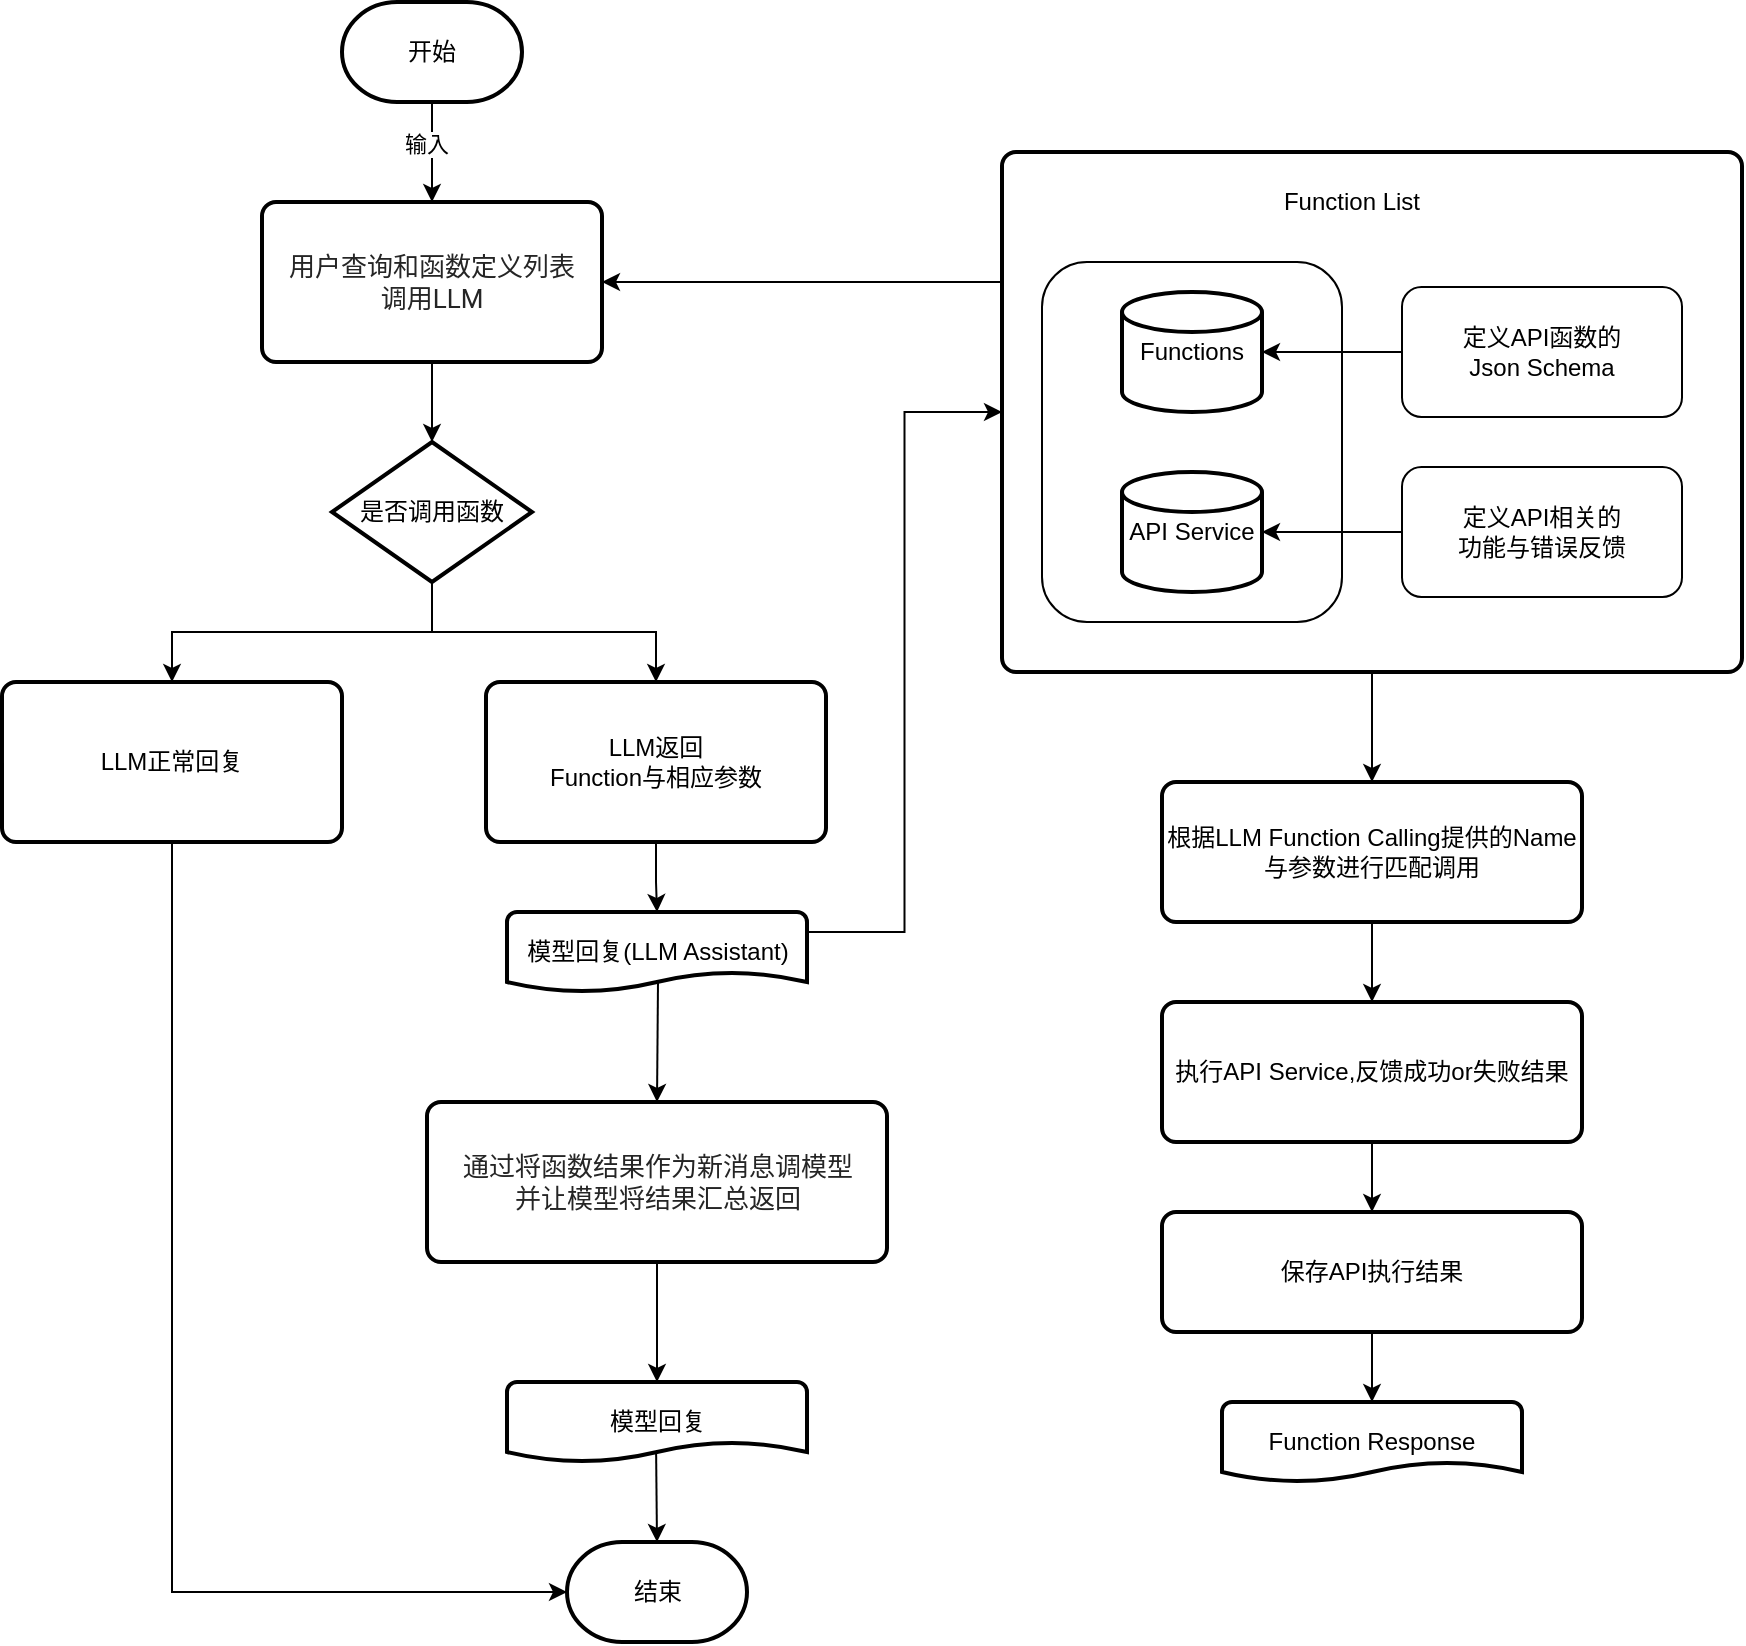 <mxfile version="24.0.4" type="github" pages="2">
  <diagram name="第 1 页" id="X2lNyXTla8AAncjJM4n9">
    <mxGraphModel dx="2013" dy="736" grid="1" gridSize="10" guides="1" tooltips="1" connect="1" arrows="1" fold="1" page="1" pageScale="1" pageWidth="827" pageHeight="1169" math="0" shadow="0">
      <root>
        <mxCell id="0" />
        <mxCell id="1" parent="0" />
        <mxCell id="gKtPU8hEpSosGi3euH6x-48" style="edgeStyle=orthogonalEdgeStyle;rounded=0;orthogonalLoop=1;jettySize=auto;html=1;exitX=0;exitY=0.25;exitDx=0;exitDy=0;" parent="1" source="gKtPU8hEpSosGi3euH6x-12" target="gKtPU8hEpSosGi3euH6x-2" edge="1">
          <mxGeometry relative="1" as="geometry" />
        </mxCell>
        <mxCell id="gKtPU8hEpSosGi3euH6x-49" style="edgeStyle=orthogonalEdgeStyle;rounded=0;orthogonalLoop=1;jettySize=auto;html=1;exitX=0.5;exitY=1;exitDx=0;exitDy=0;" parent="1" source="gKtPU8hEpSosGi3euH6x-12" target="gKtPU8hEpSosGi3euH6x-15" edge="1">
          <mxGeometry relative="1" as="geometry" />
        </mxCell>
        <mxCell id="gKtPU8hEpSosGi3euH6x-12" value="" style="rounded=1;whiteSpace=wrap;html=1;absoluteArcSize=1;arcSize=14;strokeWidth=2;" parent="1" vertex="1">
          <mxGeometry x="500" y="155" width="370" height="260" as="geometry" />
        </mxCell>
        <mxCell id="gKtPU8hEpSosGi3euH6x-37" style="edgeStyle=orthogonalEdgeStyle;rounded=0;orthogonalLoop=1;jettySize=auto;html=1;exitX=0.5;exitY=1;exitDx=0;exitDy=0;exitPerimeter=0;entryX=0.5;entryY=0;entryDx=0;entryDy=0;" parent="1" source="gKtPU8hEpSosGi3euH6x-1" target="gKtPU8hEpSosGi3euH6x-2" edge="1">
          <mxGeometry relative="1" as="geometry" />
        </mxCell>
        <mxCell id="gKtPU8hEpSosGi3euH6x-38" value="输入" style="edgeLabel;html=1;align=center;verticalAlign=middle;resizable=0;points=[];" parent="gKtPU8hEpSosGi3euH6x-37" vertex="1" connectable="0">
          <mxGeometry x="-0.18" y="-3" relative="1" as="geometry">
            <mxPoint as="offset" />
          </mxGeometry>
        </mxCell>
        <mxCell id="gKtPU8hEpSosGi3euH6x-1" value="开始" style="strokeWidth=2;html=1;shape=mxgraph.flowchart.terminator;whiteSpace=wrap;" parent="1" vertex="1">
          <mxGeometry x="170" y="80" width="90" height="50" as="geometry" />
        </mxCell>
        <mxCell id="gKtPU8hEpSosGi3euH6x-2" value="&lt;div&gt;&lt;span style=&quot;color: rgb(37, 37, 37); font-family: Roboto, arial, sans-serif; text-align: start;&quot;&gt;&lt;font style=&quot;font-size: 13px;&quot;&gt;用户查询和函数定义列表&lt;/font&gt;&lt;/span&gt;&lt;/div&gt;&lt;div&gt;&lt;span style=&quot;color: rgb(37, 37, 37); font-family: Roboto, arial, sans-serif; text-align: start;&quot;&gt;&lt;font style=&quot;font-size: 13px;&quot;&gt;调用LLM&lt;/font&gt;&lt;/span&gt;&lt;br&gt;&lt;/div&gt;" style="rounded=1;whiteSpace=wrap;html=1;absoluteArcSize=1;arcSize=14;strokeWidth=2;" parent="1" vertex="1">
          <mxGeometry x="130" y="180" width="170" height="80" as="geometry" />
        </mxCell>
        <mxCell id="gKtPU8hEpSosGi3euH6x-41" style="edgeStyle=orthogonalEdgeStyle;rounded=0;orthogonalLoop=1;jettySize=auto;html=1;exitX=0.5;exitY=1;exitDx=0;exitDy=0;exitPerimeter=0;entryX=0.5;entryY=0;entryDx=0;entryDy=0;" parent="1" source="gKtPU8hEpSosGi3euH6x-3" target="gKtPU8hEpSosGi3euH6x-25" edge="1">
          <mxGeometry relative="1" as="geometry" />
        </mxCell>
        <mxCell id="gKtPU8hEpSosGi3euH6x-42" style="edgeStyle=orthogonalEdgeStyle;rounded=0;orthogonalLoop=1;jettySize=auto;html=1;exitX=0.5;exitY=1;exitDx=0;exitDy=0;exitPerimeter=0;" parent="1" source="gKtPU8hEpSosGi3euH6x-3" target="gKtPU8hEpSosGi3euH6x-24" edge="1">
          <mxGeometry relative="1" as="geometry" />
        </mxCell>
        <mxCell id="gKtPU8hEpSosGi3euH6x-3" value="是否调用函数" style="strokeWidth=2;html=1;shape=mxgraph.flowchart.decision;whiteSpace=wrap;" parent="1" vertex="1">
          <mxGeometry x="165" y="300" width="100" height="70" as="geometry" />
        </mxCell>
        <mxCell id="gKtPU8hEpSosGi3euH6x-5" value="" style="rounded=1;whiteSpace=wrap;html=1;absoluteArcSize=1;arcSize=14;strokeWidth=2;" parent="1" vertex="1">
          <mxGeometry x="530" y="225" width="100" height="100" as="geometry" />
        </mxCell>
        <mxCell id="gKtPU8hEpSosGi3euH6x-47" style="edgeStyle=orthogonalEdgeStyle;rounded=0;orthogonalLoop=1;jettySize=auto;html=1;exitX=1;exitY=0.25;exitDx=0;exitDy=0;exitPerimeter=0;entryX=0;entryY=0.5;entryDx=0;entryDy=0;" parent="1" source="gKtPU8hEpSosGi3euH6x-6" target="gKtPU8hEpSosGi3euH6x-12" edge="1">
          <mxGeometry relative="1" as="geometry" />
        </mxCell>
        <mxCell id="gKtPU8hEpSosGi3euH6x-6" value="模型回复(LLM Assistant)" style="strokeWidth=2;html=1;shape=mxgraph.flowchart.document2;whiteSpace=wrap;size=0.25;" parent="1" vertex="1">
          <mxGeometry x="252.5" y="535" width="150" height="40" as="geometry" />
        </mxCell>
        <mxCell id="gKtPU8hEpSosGi3euH6x-7" value="&lt;span style=&quot;color: rgb(37, 37, 37); font-family: Roboto, arial, sans-serif; text-align: start; font-size: 13px;&quot;&gt;&lt;font style=&quot;font-size: 13px;&quot;&gt;通过将函数结果作为新消息调模型&lt;/font&gt;&lt;/span&gt;&lt;div style=&quot;font-size: 13px;&quot;&gt;&lt;span style=&quot;color: rgb(37, 37, 37); font-family: Roboto, arial, sans-serif; text-align: start;&quot;&gt;&lt;font style=&quot;font-size: 13px;&quot;&gt;并让模型将结果汇总返回&lt;/font&gt;&lt;/span&gt;&lt;/div&gt;" style="rounded=1;whiteSpace=wrap;html=1;absoluteArcSize=1;arcSize=14;strokeWidth=2;fontSize=9;" parent="1" vertex="1">
          <mxGeometry x="212.5" y="630" width="230" height="80" as="geometry" />
        </mxCell>
        <mxCell id="gKtPU8hEpSosGi3euH6x-11" value="结束" style="strokeWidth=2;html=1;shape=mxgraph.flowchart.terminator;whiteSpace=wrap;" parent="1" vertex="1">
          <mxGeometry x="282.5" y="850" width="90" height="50" as="geometry" />
        </mxCell>
        <mxCell id="gKtPU8hEpSosGi3euH6x-13" value="" style="strokeWidth=2;html=1;shape=mxgraph.flowchart.database;whiteSpace=wrap;" parent="1" vertex="1">
          <mxGeometry x="550" y="225" width="60" height="60" as="geometry" />
        </mxCell>
        <mxCell id="gKtPU8hEpSosGi3euH6x-50" style="edgeStyle=orthogonalEdgeStyle;rounded=0;orthogonalLoop=1;jettySize=auto;html=1;exitX=0.5;exitY=1;exitDx=0;exitDy=0;entryX=0.5;entryY=0;entryDx=0;entryDy=0;" parent="1" source="gKtPU8hEpSosGi3euH6x-15" target="gKtPU8hEpSosGi3euH6x-16" edge="1">
          <mxGeometry relative="1" as="geometry" />
        </mxCell>
        <mxCell id="gKtPU8hEpSosGi3euH6x-15" value="根据LLM Function Calling提供的Name与参数进行匹配调用" style="rounded=1;whiteSpace=wrap;html=1;absoluteArcSize=1;arcSize=14;strokeWidth=2;" parent="1" vertex="1">
          <mxGeometry x="580" y="470" width="210" height="70" as="geometry" />
        </mxCell>
        <mxCell id="gKtPU8hEpSosGi3euH6x-51" style="edgeStyle=orthogonalEdgeStyle;rounded=0;orthogonalLoop=1;jettySize=auto;html=1;exitX=0.5;exitY=1;exitDx=0;exitDy=0;" parent="1" source="gKtPU8hEpSosGi3euH6x-16" target="gKtPU8hEpSosGi3euH6x-17" edge="1">
          <mxGeometry relative="1" as="geometry" />
        </mxCell>
        <mxCell id="gKtPU8hEpSosGi3euH6x-16" value="执行API Service,反馈成功or失败结果" style="rounded=1;whiteSpace=wrap;html=1;absoluteArcSize=1;arcSize=14;strokeWidth=2;" parent="1" vertex="1">
          <mxGeometry x="580" y="580" width="210" height="70" as="geometry" />
        </mxCell>
        <mxCell id="gKtPU8hEpSosGi3euH6x-29" value="" style="rounded=1;whiteSpace=wrap;html=1;" parent="1" vertex="1">
          <mxGeometry x="520" y="210" width="150" height="180" as="geometry" />
        </mxCell>
        <mxCell id="gKtPU8hEpSosGi3euH6x-17" value="保存API执行结果" style="rounded=1;whiteSpace=wrap;html=1;absoluteArcSize=1;arcSize=14;strokeWidth=2;" parent="1" vertex="1">
          <mxGeometry x="580" y="685" width="210" height="60" as="geometry" />
        </mxCell>
        <mxCell id="gKtPU8hEpSosGi3euH6x-19" value="Function Response" style="strokeWidth=2;html=1;shape=mxgraph.flowchart.document2;whiteSpace=wrap;size=0.25;" parent="1" vertex="1">
          <mxGeometry x="610" y="780" width="150" height="40" as="geometry" />
        </mxCell>
        <mxCell id="gKtPU8hEpSosGi3euH6x-44" style="edgeStyle=orthogonalEdgeStyle;rounded=0;orthogonalLoop=1;jettySize=auto;html=1;exitX=0.5;exitY=1;exitDx=0;exitDy=0;" parent="1" source="gKtPU8hEpSosGi3euH6x-24" target="gKtPU8hEpSosGi3euH6x-6" edge="1">
          <mxGeometry relative="1" as="geometry" />
        </mxCell>
        <mxCell id="gKtPU8hEpSosGi3euH6x-24" value="LLM返回&lt;div&gt;Function与相应参数&lt;/div&gt;" style="rounded=1;whiteSpace=wrap;html=1;absoluteArcSize=1;arcSize=14;strokeWidth=2;" parent="1" vertex="1">
          <mxGeometry x="242" y="420" width="170" height="80" as="geometry" />
        </mxCell>
        <mxCell id="gKtPU8hEpSosGi3euH6x-25" value="&lt;div&gt;LLM正常回复&lt;/div&gt;" style="rounded=1;whiteSpace=wrap;html=1;absoluteArcSize=1;arcSize=14;strokeWidth=2;" parent="1" vertex="1">
          <mxGeometry y="420" width="170" height="80" as="geometry" />
        </mxCell>
        <mxCell id="gKtPU8hEpSosGi3euH6x-26" value="Function List" style="text;html=1;align=center;verticalAlign=middle;whiteSpace=wrap;rounded=0;" parent="1" vertex="1">
          <mxGeometry x="620" y="165" width="110" height="30" as="geometry" />
        </mxCell>
        <mxCell id="gKtPU8hEpSosGi3euH6x-30" value="Functions" style="strokeWidth=2;html=1;shape=mxgraph.flowchart.database;whiteSpace=wrap;" parent="1" vertex="1">
          <mxGeometry x="560" y="225" width="70" height="60" as="geometry" />
        </mxCell>
        <mxCell id="gKtPU8hEpSosGi3euH6x-31" value="API Service" style="strokeWidth=2;html=1;shape=mxgraph.flowchart.database;whiteSpace=wrap;" parent="1" vertex="1">
          <mxGeometry x="560" y="315" width="70" height="60" as="geometry" />
        </mxCell>
        <mxCell id="gKtPU8hEpSosGi3euH6x-32" value="定义API函数的&lt;div&gt;Json Schema&lt;/div&gt;" style="rounded=1;whiteSpace=wrap;html=1;" parent="1" vertex="1">
          <mxGeometry x="700" y="222.5" width="140" height="65" as="geometry" />
        </mxCell>
        <mxCell id="gKtPU8hEpSosGi3euH6x-33" value="定义API相关的&lt;div&gt;功能与错误反馈&lt;/div&gt;" style="rounded=1;whiteSpace=wrap;html=1;" parent="1" vertex="1">
          <mxGeometry x="700" y="312.5" width="140" height="65" as="geometry" />
        </mxCell>
        <mxCell id="gKtPU8hEpSosGi3euH6x-36" value="模型回复" style="strokeWidth=2;html=1;shape=mxgraph.flowchart.document2;whiteSpace=wrap;size=0.25;" parent="1" vertex="1">
          <mxGeometry x="252.5" y="770" width="150" height="40" as="geometry" />
        </mxCell>
        <mxCell id="gKtPU8hEpSosGi3euH6x-40" style="edgeStyle=orthogonalEdgeStyle;rounded=0;orthogonalLoop=1;jettySize=auto;html=1;exitX=0.5;exitY=1;exitDx=0;exitDy=0;entryX=0.5;entryY=0;entryDx=0;entryDy=0;entryPerimeter=0;" parent="1" source="gKtPU8hEpSosGi3euH6x-2" target="gKtPU8hEpSosGi3euH6x-3" edge="1">
          <mxGeometry relative="1" as="geometry" />
        </mxCell>
        <mxCell id="gKtPU8hEpSosGi3euH6x-45" style="edgeStyle=orthogonalEdgeStyle;rounded=0;orthogonalLoop=1;jettySize=auto;html=1;exitX=0;exitY=0.5;exitDx=0;exitDy=0;entryX=1;entryY=0.5;entryDx=0;entryDy=0;entryPerimeter=0;" parent="1" source="gKtPU8hEpSosGi3euH6x-33" target="gKtPU8hEpSosGi3euH6x-31" edge="1">
          <mxGeometry relative="1" as="geometry" />
        </mxCell>
        <mxCell id="gKtPU8hEpSosGi3euH6x-46" value="" style="endArrow=classic;html=1;rounded=0;exitX=0;exitY=0.5;exitDx=0;exitDy=0;entryX=1;entryY=0.5;entryDx=0;entryDy=0;entryPerimeter=0;" parent="1" source="gKtPU8hEpSosGi3euH6x-32" target="gKtPU8hEpSosGi3euH6x-30" edge="1">
          <mxGeometry width="50" height="50" relative="1" as="geometry">
            <mxPoint x="620" y="310" as="sourcePoint" />
            <mxPoint x="670" y="260" as="targetPoint" />
          </mxGeometry>
        </mxCell>
        <mxCell id="gKtPU8hEpSosGi3euH6x-52" style="edgeStyle=orthogonalEdgeStyle;rounded=0;orthogonalLoop=1;jettySize=auto;html=1;exitX=0.5;exitY=1;exitDx=0;exitDy=0;entryX=0.5;entryY=0;entryDx=0;entryDy=0;entryPerimeter=0;" parent="1" source="gKtPU8hEpSosGi3euH6x-17" target="gKtPU8hEpSosGi3euH6x-19" edge="1">
          <mxGeometry relative="1" as="geometry" />
        </mxCell>
        <mxCell id="gKtPU8hEpSosGi3euH6x-54" value="" style="endArrow=classic;html=1;rounded=0;entryX=0.5;entryY=0;entryDx=0;entryDy=0;" parent="1" target="gKtPU8hEpSosGi3euH6x-7" edge="1">
          <mxGeometry width="50" height="50" relative="1" as="geometry">
            <mxPoint x="328" y="570" as="sourcePoint" />
            <mxPoint x="420" y="590" as="targetPoint" />
          </mxGeometry>
        </mxCell>
        <mxCell id="gKtPU8hEpSosGi3euH6x-55" style="edgeStyle=orthogonalEdgeStyle;rounded=0;orthogonalLoop=1;jettySize=auto;html=1;exitX=0.5;exitY=1;exitDx=0;exitDy=0;entryX=0.5;entryY=0;entryDx=0;entryDy=0;entryPerimeter=0;" parent="1" source="gKtPU8hEpSosGi3euH6x-7" target="gKtPU8hEpSosGi3euH6x-36" edge="1">
          <mxGeometry relative="1" as="geometry" />
        </mxCell>
        <mxCell id="gKtPU8hEpSosGi3euH6x-56" value="" style="endArrow=classic;html=1;rounded=0;entryX=0.5;entryY=0;entryDx=0;entryDy=0;entryPerimeter=0;exitX=0.497;exitY=0.863;exitDx=0;exitDy=0;exitPerimeter=0;" parent="1" source="gKtPU8hEpSosGi3euH6x-36" target="gKtPU8hEpSosGi3euH6x-11" edge="1">
          <mxGeometry width="50" height="50" relative="1" as="geometry">
            <mxPoint x="50" y="830" as="sourcePoint" />
            <mxPoint x="100" y="780" as="targetPoint" />
          </mxGeometry>
        </mxCell>
        <mxCell id="gKtPU8hEpSosGi3euH6x-57" style="edgeStyle=orthogonalEdgeStyle;rounded=0;orthogonalLoop=1;jettySize=auto;html=1;exitX=0.5;exitY=1;exitDx=0;exitDy=0;entryX=0;entryY=0.5;entryDx=0;entryDy=0;entryPerimeter=0;" parent="1" source="gKtPU8hEpSosGi3euH6x-25" target="gKtPU8hEpSosGi3euH6x-11" edge="1">
          <mxGeometry relative="1" as="geometry" />
        </mxCell>
      </root>
    </mxGraphModel>
  </diagram>
  <diagram id="9cTj3lneAq-tGPdpkql2" name="第 2 页">
    <mxGraphModel dx="2754" dy="906" grid="1" gridSize="10" guides="1" tooltips="1" connect="1" arrows="1" fold="1" page="1" pageScale="1" pageWidth="827" pageHeight="1169" math="0" shadow="0">
      <root>
        <mxCell id="0" />
        <mxCell id="1" parent="0" />
        <mxCell id="KEKeuldosEZSE4gQ_pSY-1" style="edgeStyle=orthogonalEdgeStyle;rounded=0;orthogonalLoop=1;jettySize=auto;html=1;exitX=0;exitY=0.25;exitDx=0;exitDy=0;" edge="1" parent="1" source="KEKeuldosEZSE4gQ_pSY-3" target="KEKeuldosEZSE4gQ_pSY-7">
          <mxGeometry relative="1" as="geometry" />
        </mxCell>
        <mxCell id="KEKeuldosEZSE4gQ_pSY-3" value="" style="rounded=1;whiteSpace=wrap;html=1;absoluteArcSize=1;arcSize=14;strokeWidth=2;fillColor=#fff2cc;strokeColor=#d6b656;" vertex="1" parent="1">
          <mxGeometry x="500" y="150" width="370" height="279" as="geometry" />
        </mxCell>
        <mxCell id="KEKeuldosEZSE4gQ_pSY-4" style="edgeStyle=orthogonalEdgeStyle;rounded=0;orthogonalLoop=1;jettySize=auto;html=1;exitX=0.5;exitY=1;exitDx=0;exitDy=0;exitPerimeter=0;entryX=0.5;entryY=0;entryDx=0;entryDy=0;" edge="1" parent="1" source="KEKeuldosEZSE4gQ_pSY-6" target="KEKeuldosEZSE4gQ_pSY-7">
          <mxGeometry relative="1" as="geometry" />
        </mxCell>
        <mxCell id="KEKeuldosEZSE4gQ_pSY-5" value="输入" style="edgeLabel;html=1;align=center;verticalAlign=middle;resizable=0;points=[];" vertex="1" connectable="0" parent="KEKeuldosEZSE4gQ_pSY-4">
          <mxGeometry x="-0.18" y="-3" relative="1" as="geometry">
            <mxPoint as="offset" />
          </mxGeometry>
        </mxCell>
        <mxCell id="KEKeuldosEZSE4gQ_pSY-6" value="开始" style="strokeWidth=2;html=1;shape=mxgraph.flowchart.terminator;whiteSpace=wrap;fillColor=#ffe6cc;strokeColor=#d79b00;" vertex="1" parent="1">
          <mxGeometry x="170" y="80" width="90" height="50" as="geometry" />
        </mxCell>
        <mxCell id="KEKeuldosEZSE4gQ_pSY-7" value="&lt;div&gt;&lt;span style=&quot;color: rgb(37, 37, 37); font-family: Roboto, arial, sans-serif; text-align: start;&quot;&gt;&lt;font style=&quot;font-size: 13px;&quot;&gt;用户问题和Tools&lt;/font&gt;&lt;/span&gt;&lt;span style=&quot;font-size: 13px; color: rgb(37, 37, 37); font-family: Roboto, arial, sans-serif; text-align: start; background-color: initial;&quot;&gt;调用LLM&lt;/span&gt;&lt;/div&gt;" style="rounded=1;whiteSpace=wrap;html=1;absoluteArcSize=1;arcSize=14;strokeWidth=2;fillColor=#dae8fc;strokeColor=#6c8ebf;" vertex="1" parent="1">
          <mxGeometry x="130" y="180" width="170" height="80" as="geometry" />
        </mxCell>
        <mxCell id="KEKeuldosEZSE4gQ_pSY-8" style="edgeStyle=orthogonalEdgeStyle;rounded=0;orthogonalLoop=1;jettySize=auto;html=1;exitX=0.5;exitY=1;exitDx=0;exitDy=0;exitPerimeter=0;entryX=0.5;entryY=0;entryDx=0;entryDy=0;" edge="1" parent="1" source="KEKeuldosEZSE4gQ_pSY-10" target="KEKeuldosEZSE4gQ_pSY-26">
          <mxGeometry relative="1" as="geometry" />
        </mxCell>
        <mxCell id="KEKeuldosEZSE4gQ_pSY-42" value="无" style="edgeLabel;html=1;align=center;verticalAlign=middle;resizable=0;points=[];" vertex="1" connectable="0" parent="KEKeuldosEZSE4gQ_pSY-8">
          <mxGeometry relative="1" as="geometry">
            <mxPoint as="offset" />
          </mxGeometry>
        </mxCell>
        <mxCell id="KEKeuldosEZSE4gQ_pSY-9" style="edgeStyle=orthogonalEdgeStyle;rounded=0;orthogonalLoop=1;jettySize=auto;html=1;exitX=0.5;exitY=1;exitDx=0;exitDy=0;exitPerimeter=0;" edge="1" parent="1" source="KEKeuldosEZSE4gQ_pSY-10" target="KEKeuldosEZSE4gQ_pSY-25">
          <mxGeometry relative="1" as="geometry" />
        </mxCell>
        <mxCell id="KEKeuldosEZSE4gQ_pSY-43" value="有" style="edgeLabel;html=1;align=center;verticalAlign=middle;resizable=0;points=[];" vertex="1" connectable="0" parent="KEKeuldosEZSE4gQ_pSY-9">
          <mxGeometry relative="1" as="geometry">
            <mxPoint as="offset" />
          </mxGeometry>
        </mxCell>
        <mxCell id="KEKeuldosEZSE4gQ_pSY-10" value="是否触发&lt;div&gt;Tool调用&lt;/div&gt;" style="strokeWidth=2;html=1;shape=mxgraph.flowchart.decision;whiteSpace=wrap;fillColor=#d5e8d4;strokeColor=#82b366;" vertex="1" parent="1">
          <mxGeometry x="165" y="300" width="100" height="70" as="geometry" />
        </mxCell>
        <mxCell id="KEKeuldosEZSE4gQ_pSY-11" value="" style="rounded=1;whiteSpace=wrap;html=1;absoluteArcSize=1;arcSize=14;strokeWidth=2;" vertex="1" parent="1">
          <mxGeometry x="530" y="225" width="100" height="100" as="geometry" />
        </mxCell>
        <mxCell id="KEKeuldosEZSE4gQ_pSY-12" style="edgeStyle=orthogonalEdgeStyle;rounded=0;orthogonalLoop=1;jettySize=auto;html=1;exitX=1;exitY=0.25;exitDx=0;exitDy=0;exitPerimeter=0;entryX=0;entryY=0.5;entryDx=0;entryDy=0;" edge="1" parent="1" source="KEKeuldosEZSE4gQ_pSY-13" target="KEKeuldosEZSE4gQ_pSY-3">
          <mxGeometry relative="1" as="geometry">
            <Array as="points">
              <mxPoint x="403" y="550" />
              <mxPoint x="451" y="550" />
              <mxPoint x="451" y="290" />
            </Array>
          </mxGeometry>
        </mxCell>
        <mxCell id="KEKeuldosEZSE4gQ_pSY-66" value="Tool触发&lt;div&gt;模型处理函数&lt;/div&gt;" style="edgeLabel;html=1;align=center;verticalAlign=middle;resizable=0;points=[];" vertex="1" connectable="0" parent="KEKeuldosEZSE4gQ_pSY-12">
          <mxGeometry x="0.087" y="-1" relative="1" as="geometry">
            <mxPoint as="offset" />
          </mxGeometry>
        </mxCell>
        <mxCell id="KEKeuldosEZSE4gQ_pSY-13" value="模型回复(LLM Assistant)" style="strokeWidth=2;html=1;shape=mxgraph.flowchart.document2;whiteSpace=wrap;size=0.25;fillColor=#b0e3e6;strokeColor=#0e8088;" vertex="1" parent="1">
          <mxGeometry x="252.5" y="535" width="150" height="40" as="geometry" />
        </mxCell>
        <mxCell id="KEKeuldosEZSE4gQ_pSY-14" value="&lt;span style=&quot;color: rgb(37, 37, 37); font-family: Roboto, arial, sans-serif; text-align: start; font-size: 13px;&quot;&gt;&lt;font style=&quot;font-size: 13px;&quot;&gt;通过将Tool处理结果反馈给LLM&lt;/font&gt;&lt;/span&gt;&lt;div style=&quot;font-size: 13px;&quot;&gt;&lt;span style=&quot;color: rgb(37, 37, 37); font-family: Roboto, arial, sans-serif; text-align: start;&quot;&gt;&lt;font style=&quot;font-size: 13px;&quot;&gt;并让模型将结果汇总返回&lt;br&gt;(可由LLM提供处理方案)&lt;/font&gt;&lt;/span&gt;&lt;/div&gt;" style="rounded=1;whiteSpace=wrap;html=1;absoluteArcSize=1;arcSize=14;strokeWidth=2;fontSize=9;fillColor=#dae8fc;strokeColor=#6c8ebf;" vertex="1" parent="1">
          <mxGeometry x="212" y="649" width="230" height="80" as="geometry" />
        </mxCell>
        <mxCell id="KEKeuldosEZSE4gQ_pSY-16" value="" style="strokeWidth=2;html=1;shape=mxgraph.flowchart.database;whiteSpace=wrap;" vertex="1" parent="1">
          <mxGeometry x="550" y="225" width="60" height="60" as="geometry" />
        </mxCell>
        <mxCell id="KEKeuldosEZSE4gQ_pSY-17" style="edgeStyle=orthogonalEdgeStyle;rounded=0;orthogonalLoop=1;jettySize=auto;html=1;exitX=0.5;exitY=1;exitDx=0;exitDy=0;entryX=0.5;entryY=0;entryDx=0;entryDy=0;" edge="1" parent="1" target="KEKeuldosEZSE4gQ_pSY-20">
          <mxGeometry relative="1" as="geometry">
            <mxPoint x="685" y="429" as="sourcePoint" />
          </mxGeometry>
        </mxCell>
        <mxCell id="KEKeuldosEZSE4gQ_pSY-19" style="edgeStyle=orthogonalEdgeStyle;rounded=0;orthogonalLoop=1;jettySize=auto;html=1;exitX=0.5;exitY=1;exitDx=0;exitDy=0;" edge="1" parent="1" source="KEKeuldosEZSE4gQ_pSY-20" target="KEKeuldosEZSE4gQ_pSY-22">
          <mxGeometry relative="1" as="geometry" />
        </mxCell>
        <mxCell id="KEKeuldosEZSE4gQ_pSY-20" value="执行模型相关Tool&lt;div&gt;成功与失败结果处理&lt;/div&gt;" style="rounded=1;whiteSpace=wrap;html=1;absoluteArcSize=1;arcSize=14;strokeWidth=2;fillColor=#dae8fc;strokeColor=#6c8ebf;" vertex="1" parent="1">
          <mxGeometry x="580" y="469" width="210" height="70" as="geometry" />
        </mxCell>
        <mxCell id="KEKeuldosEZSE4gQ_pSY-61" style="edgeStyle=orthogonalEdgeStyle;rounded=0;orthogonalLoop=1;jettySize=auto;html=1;exitX=1;exitY=0.5;exitDx=0;exitDy=0;entryX=0;entryY=0.5;entryDx=0;entryDy=0;endArrow=none;endFill=0;startArrow=classic;startFill=1;" edge="1" parent="1" source="KEKeuldosEZSE4gQ_pSY-21" target="KEKeuldosEZSE4gQ_pSY-30">
          <mxGeometry relative="1" as="geometry" />
        </mxCell>
        <mxCell id="KEKeuldosEZSE4gQ_pSY-62" style="edgeStyle=orthogonalEdgeStyle;rounded=0;orthogonalLoop=1;jettySize=auto;html=1;exitX=1;exitY=0.5;exitDx=0;exitDy=0;entryX=0;entryY=0.5;entryDx=0;entryDy=0;endArrow=none;endFill=0;" edge="1" parent="1" source="KEKeuldosEZSE4gQ_pSY-21" target="KEKeuldosEZSE4gQ_pSY-52">
          <mxGeometry relative="1" as="geometry" />
        </mxCell>
        <mxCell id="KEKeuldosEZSE4gQ_pSY-21" value="" style="rounded=1;whiteSpace=wrap;html=1;fillColor=#dae8fc;strokeColor=#6c8ebf;" vertex="1" parent="1">
          <mxGeometry x="520" y="196" width="150" height="220" as="geometry" />
        </mxCell>
        <mxCell id="KEKeuldosEZSE4gQ_pSY-22" value="保存Tool执行结果" style="rounded=1;whiteSpace=wrap;html=1;absoluteArcSize=1;arcSize=14;strokeWidth=2;fillColor=#dae8fc;strokeColor=#6c8ebf;" vertex="1" parent="1">
          <mxGeometry x="580" y="574" width="210" height="60" as="geometry" />
        </mxCell>
        <mxCell id="KEKeuldosEZSE4gQ_pSY-69" style="edgeStyle=orthogonalEdgeStyle;rounded=0;orthogonalLoop=1;jettySize=auto;html=1;exitX=0;exitY=0.5;exitDx=0;exitDy=0;exitPerimeter=0;entryX=1;entryY=0.5;entryDx=0;entryDy=0;" edge="1" parent="1" source="KEKeuldosEZSE4gQ_pSY-23" target="KEKeuldosEZSE4gQ_pSY-14">
          <mxGeometry relative="1" as="geometry" />
        </mxCell>
        <mxCell id="KEKeuldosEZSE4gQ_pSY-23" value="Tool Feedback" style="strokeWidth=2;html=1;shape=mxgraph.flowchart.document2;whiteSpace=wrap;size=0.25;fillColor=#b0e3e6;strokeColor=#0e8088;" vertex="1" parent="1">
          <mxGeometry x="610" y="669" width="150" height="40" as="geometry" />
        </mxCell>
        <mxCell id="KEKeuldosEZSE4gQ_pSY-24" style="edgeStyle=orthogonalEdgeStyle;rounded=0;orthogonalLoop=1;jettySize=auto;html=1;exitX=0.5;exitY=1;exitDx=0;exitDy=0;" edge="1" parent="1" source="KEKeuldosEZSE4gQ_pSY-25" target="KEKeuldosEZSE4gQ_pSY-13">
          <mxGeometry relative="1" as="geometry" />
        </mxCell>
        <mxCell id="KEKeuldosEZSE4gQ_pSY-25" value="LLM解析返回&lt;div&gt;Tool相关参数&lt;br&gt;&lt;span style=&quot;background-color: initial;&quot;&gt;如 GenerateEntity_JSON&lt;/span&gt;&lt;br&gt;&lt;/div&gt;" style="rounded=1;whiteSpace=wrap;html=1;absoluteArcSize=1;arcSize=14;strokeWidth=2;fillColor=#dae8fc;strokeColor=#6c8ebf;" vertex="1" parent="1">
          <mxGeometry x="242" y="420" width="170" height="80" as="geometry" />
        </mxCell>
        <mxCell id="KEKeuldosEZSE4gQ_pSY-26" value="&lt;div&gt;LLM正常回复&lt;/div&gt;" style="rounded=1;whiteSpace=wrap;html=1;absoluteArcSize=1;arcSize=14;strokeWidth=2;fillColor=#dae8fc;strokeColor=#6c8ebf;" vertex="1" parent="1">
          <mxGeometry y="420" width="170" height="80" as="geometry" />
        </mxCell>
        <mxCell id="KEKeuldosEZSE4gQ_pSY-27" value="模型实体Tools(定义LLM Tool与相关处理函数绑定)" style="text;html=1;align=center;verticalAlign=middle;whiteSpace=wrap;rounded=0;" vertex="1" parent="1">
          <mxGeometry x="630" y="160" width="110" height="30" as="geometry" />
        </mxCell>
        <mxCell id="KEKeuldosEZSE4gQ_pSY-30" value="功能处理" style="rounded=1;whiteSpace=wrap;html=1;fillColor=#b0e3e6;strokeColor=#0e8088;" vertex="1" parent="1">
          <mxGeometry x="710" y="222.5" width="140" height="65" as="geometry" />
        </mxCell>
        <mxCell id="KEKeuldosEZSE4gQ_pSY-32" value="结果展示" style="strokeWidth=2;html=1;shape=mxgraph.flowchart.document2;whiteSpace=wrap;size=0.25;fillColor=#b0e3e6;strokeColor=#0e8088;" vertex="1" parent="1">
          <mxGeometry x="252.5" y="780" width="150" height="40" as="geometry" />
        </mxCell>
        <mxCell id="KEKeuldosEZSE4gQ_pSY-33" style="edgeStyle=orthogonalEdgeStyle;rounded=0;orthogonalLoop=1;jettySize=auto;html=1;exitX=0.5;exitY=1;exitDx=0;exitDy=0;entryX=0.5;entryY=0;entryDx=0;entryDy=0;entryPerimeter=0;" edge="1" parent="1" source="KEKeuldosEZSE4gQ_pSY-7" target="KEKeuldosEZSE4gQ_pSY-10">
          <mxGeometry relative="1" as="geometry" />
        </mxCell>
        <mxCell id="KEKeuldosEZSE4gQ_pSY-36" style="edgeStyle=orthogonalEdgeStyle;rounded=0;orthogonalLoop=1;jettySize=auto;html=1;exitX=0.5;exitY=1;exitDx=0;exitDy=0;entryX=0.5;entryY=0;entryDx=0;entryDy=0;entryPerimeter=0;" edge="1" parent="1" source="KEKeuldosEZSE4gQ_pSY-22" target="KEKeuldosEZSE4gQ_pSY-23">
          <mxGeometry relative="1" as="geometry" />
        </mxCell>
        <mxCell id="KEKeuldosEZSE4gQ_pSY-38" style="edgeStyle=orthogonalEdgeStyle;rounded=0;orthogonalLoop=1;jettySize=auto;html=1;exitX=0.5;exitY=1;exitDx=0;exitDy=0;entryX=0.5;entryY=0;entryDx=0;entryDy=0;entryPerimeter=0;" edge="1" parent="1" source="KEKeuldosEZSE4gQ_pSY-14" target="KEKeuldosEZSE4gQ_pSY-32">
          <mxGeometry relative="1" as="geometry" />
        </mxCell>
        <mxCell id="KEKeuldosEZSE4gQ_pSY-39" value="" style="endArrow=classic;html=1;rounded=0;entryX=0.5;entryY=0;entryDx=0;entryDy=0;entryPerimeter=0;exitX=0.497;exitY=0.863;exitDx=0;exitDy=0;exitPerimeter=0;" edge="1" parent="1" source="KEKeuldosEZSE4gQ_pSY-32">
          <mxGeometry width="50" height="50" relative="1" as="geometry">
            <mxPoint x="50" y="830" as="sourcePoint" />
            <mxPoint x="327.5" y="870" as="targetPoint" />
          </mxGeometry>
        </mxCell>
        <mxCell id="KEKeuldosEZSE4gQ_pSY-45" value="&lt;div&gt;&lt;br&gt;&lt;/div&gt;&lt;div&gt;GenerateEntity&lt;/div&gt;" style="strokeWidth=2;html=1;shape=mxgraph.flowchart.database;whiteSpace=wrap;fillColor=#f8cecc;strokeColor=#b85450;labelPosition=center;verticalLabelPosition=middle;align=center;verticalAlign=middle;" vertex="1" parent="1">
          <mxGeometry x="550" y="213" width="90" height="50" as="geometry" />
        </mxCell>
        <mxCell id="KEKeuldosEZSE4gQ_pSY-46" value="&lt;div&gt;&lt;br&gt;&lt;/div&gt;&lt;div&gt;ChangeEntity&lt;/div&gt;" style="strokeWidth=2;html=1;shape=mxgraph.flowchart.database;whiteSpace=wrap;fillColor=#f8cecc;strokeColor=#b85450;" vertex="1" parent="1">
          <mxGeometry x="550" y="268" width="90" height="50" as="geometry" />
        </mxCell>
        <mxCell id="KEKeuldosEZSE4gQ_pSY-47" value="&lt;div&gt;&lt;br&gt;&lt;/div&gt;&lt;div&gt;DeleteEntity&lt;/div&gt;" style="strokeWidth=2;html=1;shape=mxgraph.flowchart.database;whiteSpace=wrap;fillColor=#f8cecc;strokeColor=#b85450;" vertex="1" parent="1">
          <mxGeometry x="550" y="323" width="90" height="50" as="geometry" />
        </mxCell>
        <mxCell id="KEKeuldosEZSE4gQ_pSY-52" value="业务逻辑错误处理&lt;br&gt;与错误反馈" style="rounded=1;whiteSpace=wrap;html=1;fillColor=#b0e3e6;strokeColor=#0e8088;" vertex="1" parent="1">
          <mxGeometry x="710" y="315" width="140" height="65" as="geometry" />
        </mxCell>
        <mxCell id="KEKeuldosEZSE4gQ_pSY-58" value="&lt;b&gt;&lt;font style=&quot;font-size: 16px;&quot;&gt;.....&lt;/font&gt;&lt;/b&gt;" style="text;html=1;align=center;verticalAlign=middle;whiteSpace=wrap;rounded=0;" vertex="1" parent="1">
          <mxGeometry x="569" y="375" width="60" height="30" as="geometry" />
        </mxCell>
        <mxCell id="KEKeuldosEZSE4gQ_pSY-74" style="edgeStyle=orthogonalEdgeStyle;rounded=0;orthogonalLoop=1;jettySize=auto;html=1;exitX=0.5;exitY=1;exitDx=0;exitDy=0;entryX=0;entryY=0.5;entryDx=0;entryDy=0;entryPerimeter=0;" edge="1" parent="1" source="KEKeuldosEZSE4gQ_pSY-26" target="KEKeuldosEZSE4gQ_pSY-32">
          <mxGeometry relative="1" as="geometry" />
        </mxCell>
        <mxCell id="KEKeuldosEZSE4gQ_pSY-77" style="edgeStyle=orthogonalEdgeStyle;rounded=0;orthogonalLoop=1;jettySize=auto;html=1;exitX=0;exitY=0.5;exitDx=0;exitDy=0;exitPerimeter=0;entryX=0;entryY=0.5;entryDx=0;entryDy=0;" edge="1" parent="1" source="KEKeuldosEZSE4gQ_pSY-76" target="KEKeuldosEZSE4gQ_pSY-7">
          <mxGeometry relative="1" as="geometry">
            <Array as="points">
              <mxPoint x="-30" y="905" />
              <mxPoint x="-30" y="220" />
            </Array>
          </mxGeometry>
        </mxCell>
        <mxCell id="KEKeuldosEZSE4gQ_pSY-78" value="继续对话" style="edgeLabel;html=1;align=center;verticalAlign=middle;resizable=0;points=[];" vertex="1" connectable="0" parent="KEKeuldosEZSE4gQ_pSY-77">
          <mxGeometry relative="1" as="geometry">
            <mxPoint y="-2" as="offset" />
          </mxGeometry>
        </mxCell>
        <mxCell id="KEKeuldosEZSE4gQ_pSY-80" style="edgeStyle=orthogonalEdgeStyle;rounded=0;orthogonalLoop=1;jettySize=auto;html=1;exitX=1;exitY=0.5;exitDx=0;exitDy=0;exitPerimeter=0;entryX=0;entryY=0.5;entryDx=0;entryDy=0;" edge="1" parent="1" source="KEKeuldosEZSE4gQ_pSY-76">
          <mxGeometry relative="1" as="geometry">
            <mxPoint x="475" y="905" as="targetPoint" />
          </mxGeometry>
        </mxCell>
        <mxCell id="KEKeuldosEZSE4gQ_pSY-81" value="生成" style="edgeLabel;html=1;align=center;verticalAlign=middle;resizable=0;points=[];" vertex="1" connectable="0" parent="KEKeuldosEZSE4gQ_pSY-80">
          <mxGeometry relative="1" as="geometry">
            <mxPoint as="offset" />
          </mxGeometry>
        </mxCell>
        <mxCell id="KEKeuldosEZSE4gQ_pSY-76" value="是否生成&lt;br&gt;实体与页面" style="strokeWidth=2;html=1;shape=mxgraph.flowchart.decision;whiteSpace=wrap;fillColor=#d5e8d4;strokeColor=#82b366;" vertex="1" parent="1">
          <mxGeometry x="277.5" y="870" width="100" height="70" as="geometry" />
        </mxCell>
        <mxCell id="KEKeuldosEZSE4gQ_pSY-84" style="edgeStyle=orthogonalEdgeStyle;rounded=0;orthogonalLoop=1;jettySize=auto;html=1;exitX=1;exitY=0.5;exitDx=0;exitDy=0;" edge="1" parent="1" source="KEKeuldosEZSE4gQ_pSY-82" target="KEKeuldosEZSE4gQ_pSY-83">
          <mxGeometry relative="1" as="geometry" />
        </mxCell>
        <mxCell id="KEKeuldosEZSE4gQ_pSY-82" value="根据实体模型生成实体与页面" style="rounded=1;whiteSpace=wrap;html=1;absoluteArcSize=1;arcSize=14;strokeWidth=2;fillColor=#dae8fc;strokeColor=#6c8ebf;" vertex="1" parent="1">
          <mxGeometry x="475" y="875" width="210" height="60" as="geometry" />
        </mxCell>
        <mxCell id="KEKeuldosEZSE4gQ_pSY-83" value="结束" style="strokeWidth=2;html=1;shape=mxgraph.flowchart.terminator;whiteSpace=wrap;fillColor=#ffe6cc;strokeColor=#d79b00;" vertex="1" parent="1">
          <mxGeometry x="750" y="880" width="90" height="50" as="geometry" />
        </mxCell>
      </root>
    </mxGraphModel>
  </diagram>
</mxfile>
